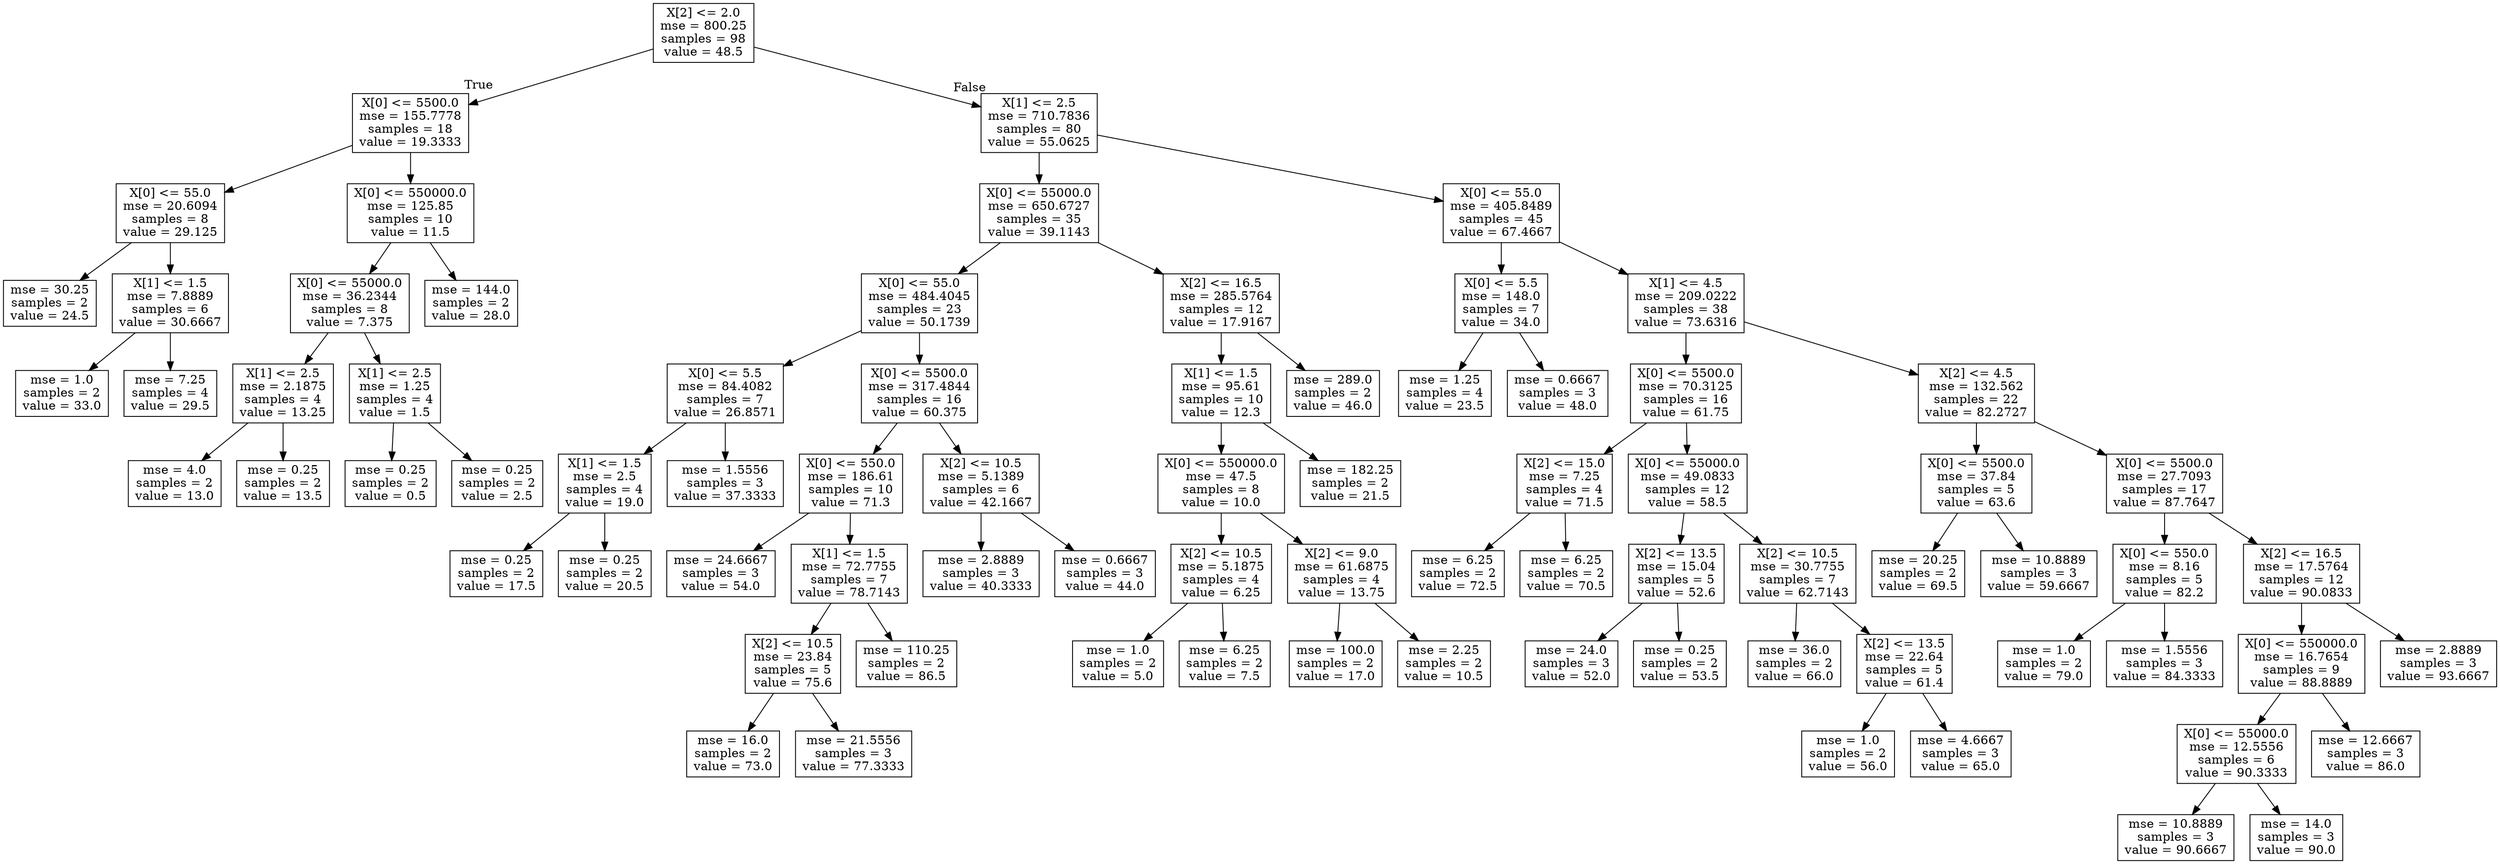 digraph Tree {
node [shape=box] ;
0 [label="X[2] <= 2.0\nmse = 800.25\nsamples = 98\nvalue = 48.5"] ;
1 [label="X[0] <= 5500.0\nmse = 155.7778\nsamples = 18\nvalue = 19.3333"] ;
0 -> 1 [labeldistance=2.5, labelangle=45, headlabel="True"] ;
2 [label="X[0] <= 55.0\nmse = 20.6094\nsamples = 8\nvalue = 29.125"] ;
1 -> 2 ;
3 [label="mse = 30.25\nsamples = 2\nvalue = 24.5"] ;
2 -> 3 ;
4 [label="X[1] <= 1.5\nmse = 7.8889\nsamples = 6\nvalue = 30.6667"] ;
2 -> 4 ;
5 [label="mse = 1.0\nsamples = 2\nvalue = 33.0"] ;
4 -> 5 ;
6 [label="mse = 7.25\nsamples = 4\nvalue = 29.5"] ;
4 -> 6 ;
7 [label="X[0] <= 550000.0\nmse = 125.85\nsamples = 10\nvalue = 11.5"] ;
1 -> 7 ;
8 [label="X[0] <= 55000.0\nmse = 36.2344\nsamples = 8\nvalue = 7.375"] ;
7 -> 8 ;
9 [label="X[1] <= 2.5\nmse = 2.1875\nsamples = 4\nvalue = 13.25"] ;
8 -> 9 ;
10 [label="mse = 4.0\nsamples = 2\nvalue = 13.0"] ;
9 -> 10 ;
11 [label="mse = 0.25\nsamples = 2\nvalue = 13.5"] ;
9 -> 11 ;
12 [label="X[1] <= 2.5\nmse = 1.25\nsamples = 4\nvalue = 1.5"] ;
8 -> 12 ;
13 [label="mse = 0.25\nsamples = 2\nvalue = 0.5"] ;
12 -> 13 ;
14 [label="mse = 0.25\nsamples = 2\nvalue = 2.5"] ;
12 -> 14 ;
15 [label="mse = 144.0\nsamples = 2\nvalue = 28.0"] ;
7 -> 15 ;
16 [label="X[1] <= 2.5\nmse = 710.7836\nsamples = 80\nvalue = 55.0625"] ;
0 -> 16 [labeldistance=2.5, labelangle=-45, headlabel="False"] ;
17 [label="X[0] <= 55000.0\nmse = 650.6727\nsamples = 35\nvalue = 39.1143"] ;
16 -> 17 ;
18 [label="X[0] <= 55.0\nmse = 484.4045\nsamples = 23\nvalue = 50.1739"] ;
17 -> 18 ;
19 [label="X[0] <= 5.5\nmse = 84.4082\nsamples = 7\nvalue = 26.8571"] ;
18 -> 19 ;
20 [label="X[1] <= 1.5\nmse = 2.5\nsamples = 4\nvalue = 19.0"] ;
19 -> 20 ;
21 [label="mse = 0.25\nsamples = 2\nvalue = 17.5"] ;
20 -> 21 ;
22 [label="mse = 0.25\nsamples = 2\nvalue = 20.5"] ;
20 -> 22 ;
23 [label="mse = 1.5556\nsamples = 3\nvalue = 37.3333"] ;
19 -> 23 ;
24 [label="X[0] <= 5500.0\nmse = 317.4844\nsamples = 16\nvalue = 60.375"] ;
18 -> 24 ;
25 [label="X[0] <= 550.0\nmse = 186.61\nsamples = 10\nvalue = 71.3"] ;
24 -> 25 ;
26 [label="mse = 24.6667\nsamples = 3\nvalue = 54.0"] ;
25 -> 26 ;
27 [label="X[1] <= 1.5\nmse = 72.7755\nsamples = 7\nvalue = 78.7143"] ;
25 -> 27 ;
28 [label="X[2] <= 10.5\nmse = 23.84\nsamples = 5\nvalue = 75.6"] ;
27 -> 28 ;
29 [label="mse = 16.0\nsamples = 2\nvalue = 73.0"] ;
28 -> 29 ;
30 [label="mse = 21.5556\nsamples = 3\nvalue = 77.3333"] ;
28 -> 30 ;
31 [label="mse = 110.25\nsamples = 2\nvalue = 86.5"] ;
27 -> 31 ;
32 [label="X[2] <= 10.5\nmse = 5.1389\nsamples = 6\nvalue = 42.1667"] ;
24 -> 32 ;
33 [label="mse = 2.8889\nsamples = 3\nvalue = 40.3333"] ;
32 -> 33 ;
34 [label="mse = 0.6667\nsamples = 3\nvalue = 44.0"] ;
32 -> 34 ;
35 [label="X[2] <= 16.5\nmse = 285.5764\nsamples = 12\nvalue = 17.9167"] ;
17 -> 35 ;
36 [label="X[1] <= 1.5\nmse = 95.61\nsamples = 10\nvalue = 12.3"] ;
35 -> 36 ;
37 [label="X[0] <= 550000.0\nmse = 47.5\nsamples = 8\nvalue = 10.0"] ;
36 -> 37 ;
38 [label="X[2] <= 10.5\nmse = 5.1875\nsamples = 4\nvalue = 6.25"] ;
37 -> 38 ;
39 [label="mse = 1.0\nsamples = 2\nvalue = 5.0"] ;
38 -> 39 ;
40 [label="mse = 6.25\nsamples = 2\nvalue = 7.5"] ;
38 -> 40 ;
41 [label="X[2] <= 9.0\nmse = 61.6875\nsamples = 4\nvalue = 13.75"] ;
37 -> 41 ;
42 [label="mse = 100.0\nsamples = 2\nvalue = 17.0"] ;
41 -> 42 ;
43 [label="mse = 2.25\nsamples = 2\nvalue = 10.5"] ;
41 -> 43 ;
44 [label="mse = 182.25\nsamples = 2\nvalue = 21.5"] ;
36 -> 44 ;
45 [label="mse = 289.0\nsamples = 2\nvalue = 46.0"] ;
35 -> 45 ;
46 [label="X[0] <= 55.0\nmse = 405.8489\nsamples = 45\nvalue = 67.4667"] ;
16 -> 46 ;
47 [label="X[0] <= 5.5\nmse = 148.0\nsamples = 7\nvalue = 34.0"] ;
46 -> 47 ;
48 [label="mse = 1.25\nsamples = 4\nvalue = 23.5"] ;
47 -> 48 ;
49 [label="mse = 0.6667\nsamples = 3\nvalue = 48.0"] ;
47 -> 49 ;
50 [label="X[1] <= 4.5\nmse = 209.0222\nsamples = 38\nvalue = 73.6316"] ;
46 -> 50 ;
51 [label="X[0] <= 5500.0\nmse = 70.3125\nsamples = 16\nvalue = 61.75"] ;
50 -> 51 ;
52 [label="X[2] <= 15.0\nmse = 7.25\nsamples = 4\nvalue = 71.5"] ;
51 -> 52 ;
53 [label="mse = 6.25\nsamples = 2\nvalue = 72.5"] ;
52 -> 53 ;
54 [label="mse = 6.25\nsamples = 2\nvalue = 70.5"] ;
52 -> 54 ;
55 [label="X[0] <= 55000.0\nmse = 49.0833\nsamples = 12\nvalue = 58.5"] ;
51 -> 55 ;
56 [label="X[2] <= 13.5\nmse = 15.04\nsamples = 5\nvalue = 52.6"] ;
55 -> 56 ;
57 [label="mse = 24.0\nsamples = 3\nvalue = 52.0"] ;
56 -> 57 ;
58 [label="mse = 0.25\nsamples = 2\nvalue = 53.5"] ;
56 -> 58 ;
59 [label="X[2] <= 10.5\nmse = 30.7755\nsamples = 7\nvalue = 62.7143"] ;
55 -> 59 ;
60 [label="mse = 36.0\nsamples = 2\nvalue = 66.0"] ;
59 -> 60 ;
61 [label="X[2] <= 13.5\nmse = 22.64\nsamples = 5\nvalue = 61.4"] ;
59 -> 61 ;
62 [label="mse = 1.0\nsamples = 2\nvalue = 56.0"] ;
61 -> 62 ;
63 [label="mse = 4.6667\nsamples = 3\nvalue = 65.0"] ;
61 -> 63 ;
64 [label="X[2] <= 4.5\nmse = 132.562\nsamples = 22\nvalue = 82.2727"] ;
50 -> 64 ;
65 [label="X[0] <= 5500.0\nmse = 37.84\nsamples = 5\nvalue = 63.6"] ;
64 -> 65 ;
66 [label="mse = 20.25\nsamples = 2\nvalue = 69.5"] ;
65 -> 66 ;
67 [label="mse = 10.8889\nsamples = 3\nvalue = 59.6667"] ;
65 -> 67 ;
68 [label="X[0] <= 5500.0\nmse = 27.7093\nsamples = 17\nvalue = 87.7647"] ;
64 -> 68 ;
69 [label="X[0] <= 550.0\nmse = 8.16\nsamples = 5\nvalue = 82.2"] ;
68 -> 69 ;
70 [label="mse = 1.0\nsamples = 2\nvalue = 79.0"] ;
69 -> 70 ;
71 [label="mse = 1.5556\nsamples = 3\nvalue = 84.3333"] ;
69 -> 71 ;
72 [label="X[2] <= 16.5\nmse = 17.5764\nsamples = 12\nvalue = 90.0833"] ;
68 -> 72 ;
73 [label="X[0] <= 550000.0\nmse = 16.7654\nsamples = 9\nvalue = 88.8889"] ;
72 -> 73 ;
74 [label="X[0] <= 55000.0\nmse = 12.5556\nsamples = 6\nvalue = 90.3333"] ;
73 -> 74 ;
75 [label="mse = 10.8889\nsamples = 3\nvalue = 90.6667"] ;
74 -> 75 ;
76 [label="mse = 14.0\nsamples = 3\nvalue = 90.0"] ;
74 -> 76 ;
77 [label="mse = 12.6667\nsamples = 3\nvalue = 86.0"] ;
73 -> 77 ;
78 [label="mse = 2.8889\nsamples = 3\nvalue = 93.6667"] ;
72 -> 78 ;
}